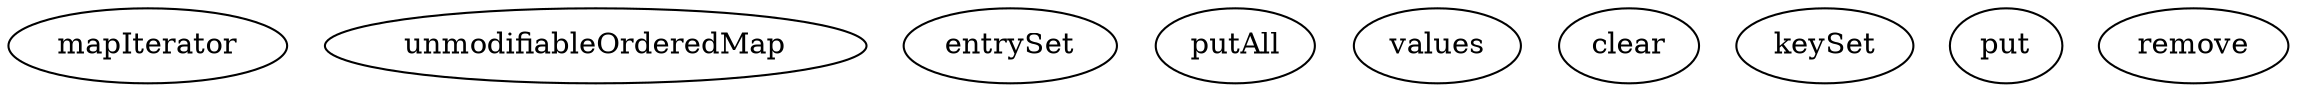 digraph G {
mapIterator;
unmodifiableOrderedMap;
entrySet;
putAll;
values;
clear;
keySet;
put;
remove;
}